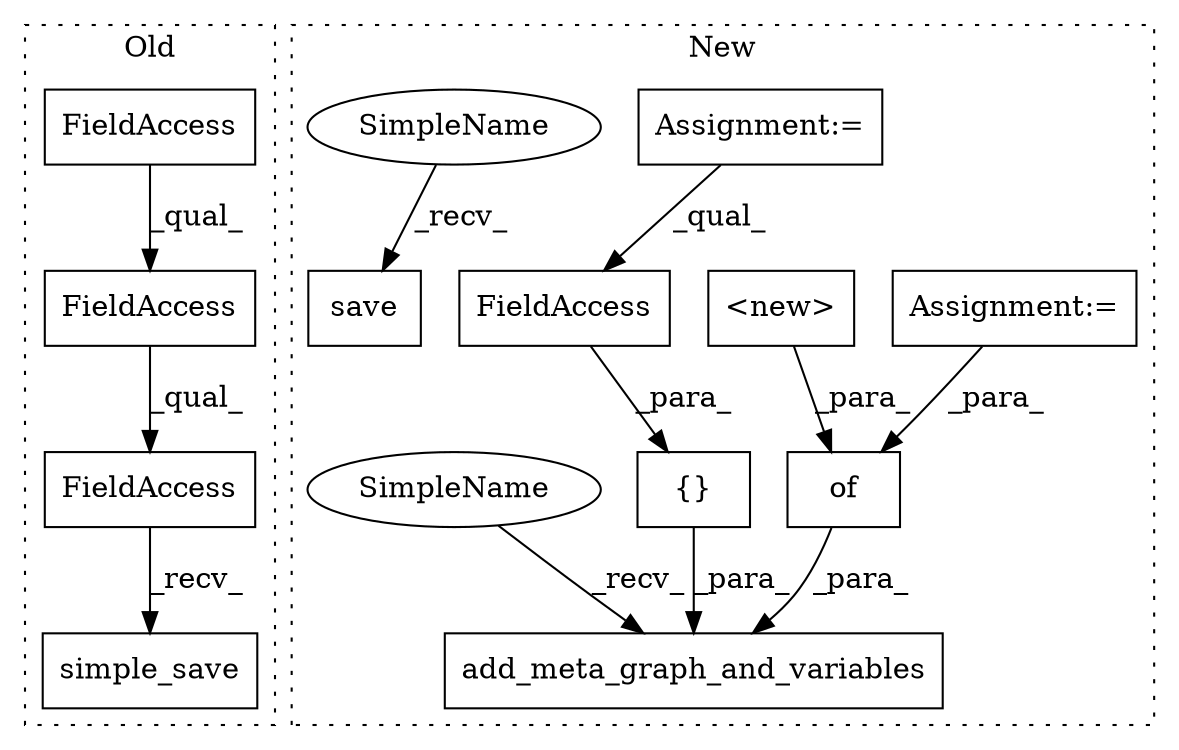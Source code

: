 digraph G {
subgraph cluster0 {
1 [label="simple_save" a="32" s="2492,2586" l="12,1" shape="box"];
3 [label="FieldAccess" a="22" s="2436" l="55" shape="box"];
4 [label="FieldAccess" a="22" s="2436" l="49" shape="box"];
5 [label="FieldAccess" a="22" s="2436" l="37" shape="box"];
label = "Old";
style="dotted";
}
subgraph cluster1 {
2 [label="<new>" a="14" s="3147" l="59" shape="box"];
6 [label="add_meta_graph_and_variables" a="32" s="3073,3217" l="29,1" shape="box"];
7 [label="{}" a="4" s="3116,3138" l="1,1" shape="box"];
8 [label="FieldAccess" a="22" s="3117" l="21" shape="box"];
9 [label="of" a="32" s="3144,3216" l="3,1" shape="box"];
10 [label="save" a="32" s="3234" l="6" shape="box"];
11 [label="Assignment:=" a="7" s="2717" l="13" shape="box"];
12 [label="Assignment:=" a="7" s="2907" l="1" shape="box"];
13 [label="SimpleName" a="42" s="3065" l="7" shape="ellipse"];
14 [label="SimpleName" a="42" s="3226" l="7" shape="ellipse"];
label = "New";
style="dotted";
}
2 -> 9 [label="_para_"];
3 -> 1 [label="_recv_"];
4 -> 3 [label="_qual_"];
5 -> 4 [label="_qual_"];
7 -> 6 [label="_para_"];
8 -> 7 [label="_para_"];
9 -> 6 [label="_para_"];
11 -> 8 [label="_qual_"];
12 -> 9 [label="_para_"];
13 -> 6 [label="_recv_"];
14 -> 10 [label="_recv_"];
}
